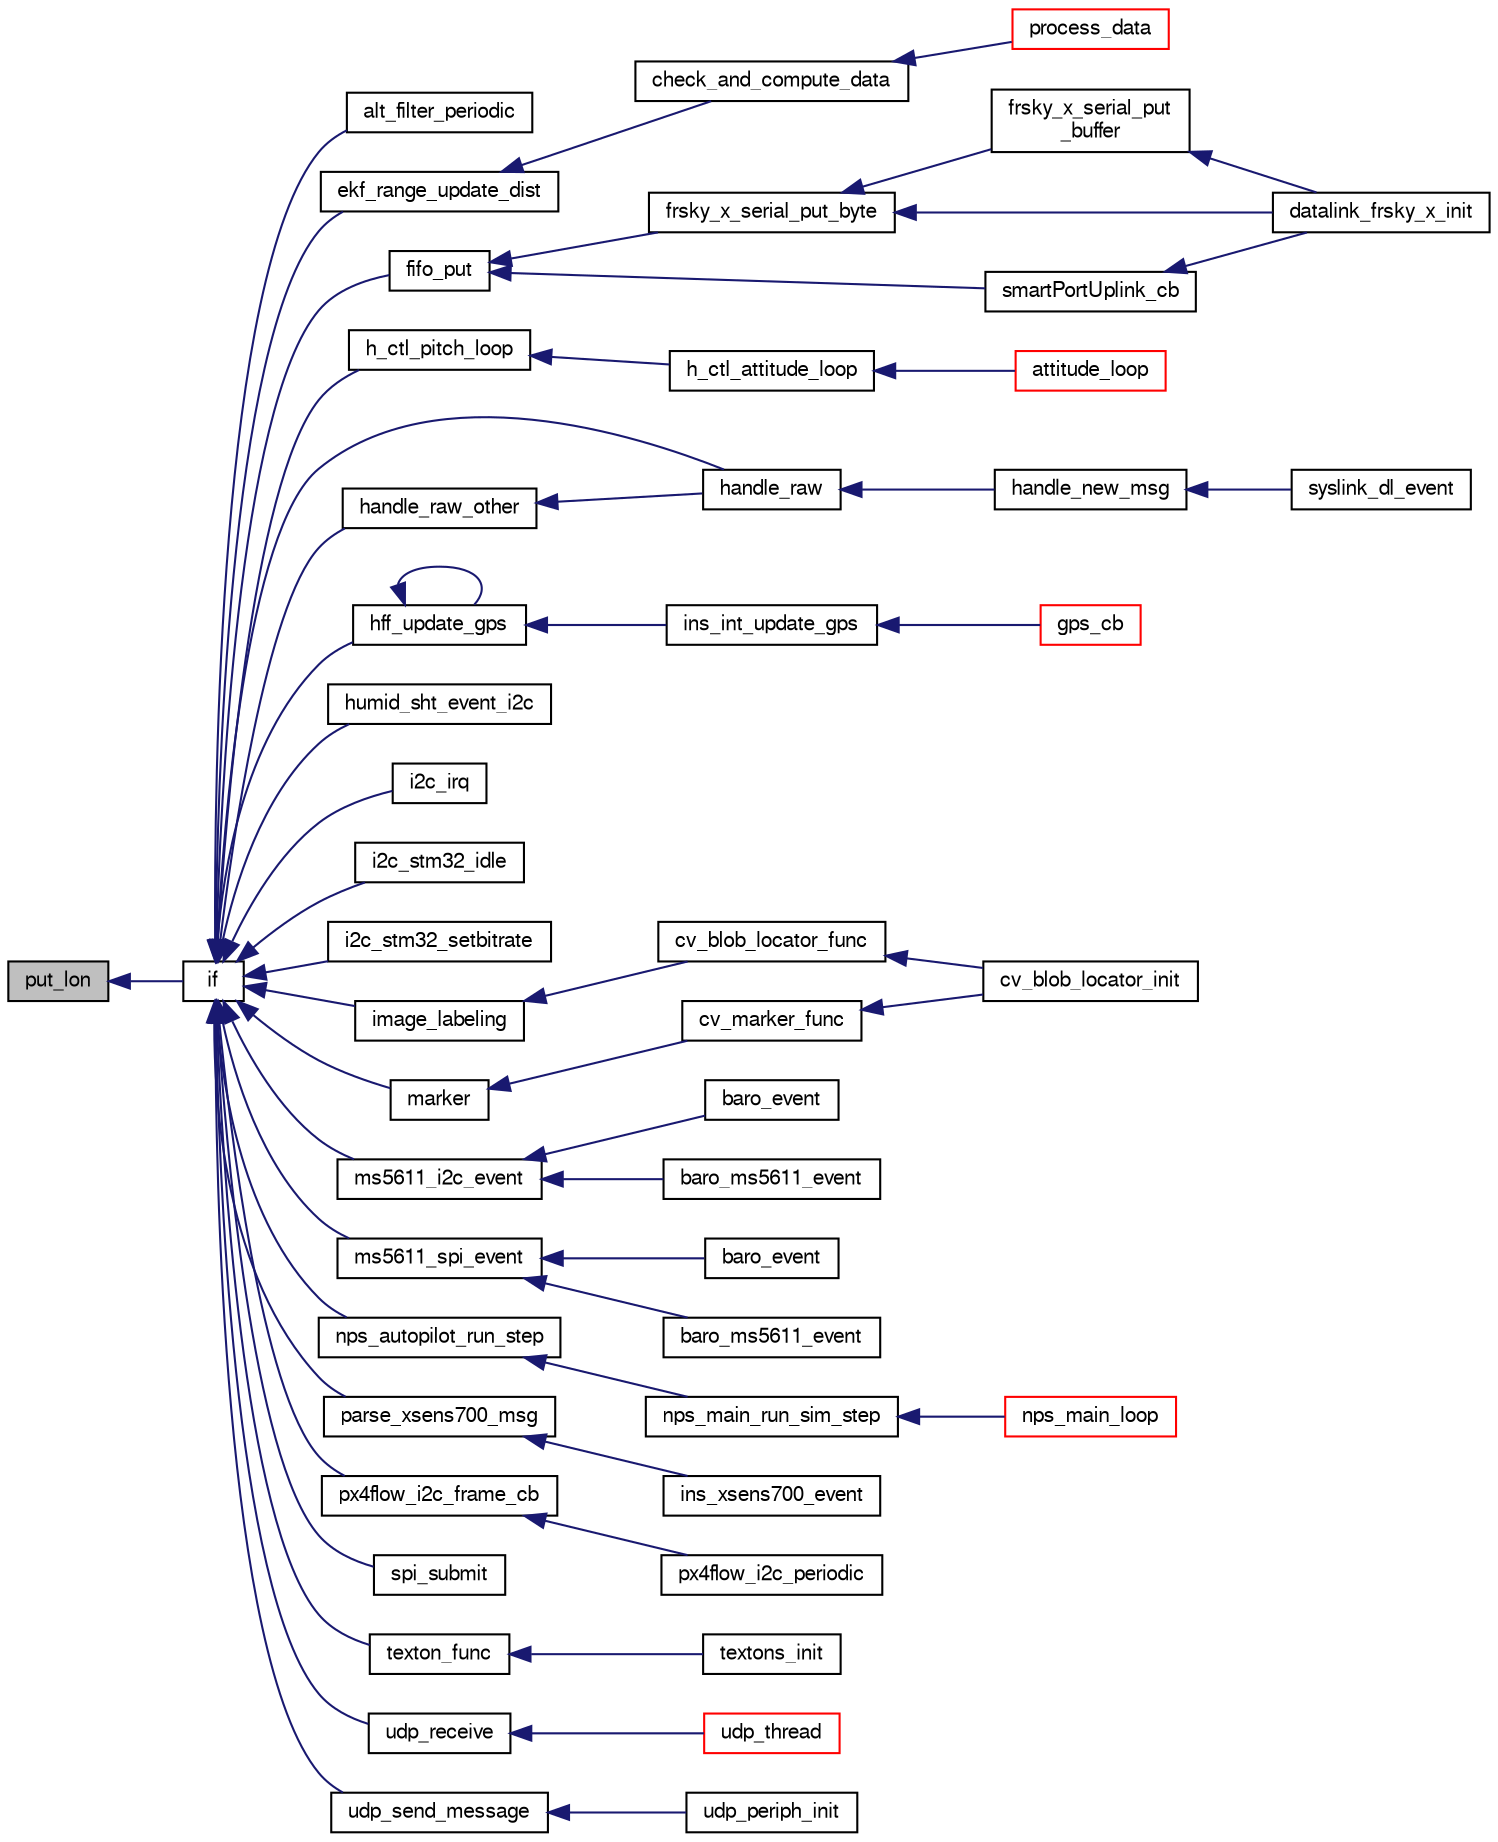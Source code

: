 digraph "put_lon"
{
  edge [fontname="FreeSans",fontsize="10",labelfontname="FreeSans",labelfontsize="10"];
  node [fontname="FreeSans",fontsize="10",shape=record];
  rankdir="LR";
  Node1 [label="put_lon",height=0.2,width=0.4,color="black", fillcolor="grey75", style="filled", fontcolor="black"];
  Node1 -> Node2 [dir="back",color="midnightblue",fontsize="10",style="solid",fontname="FreeSans"];
  Node2 [label="if",height=0.2,width=0.4,color="black", fillcolor="white", style="filled",URL="$e__identification__fr_8c.html#a92cffae21318c1d983c63f3afa2a8d87"];
  Node2 -> Node3 [dir="back",color="midnightblue",fontsize="10",style="solid",fontname="FreeSans"];
  Node3 [label="alt_filter_periodic",height=0.2,width=0.4,color="black", fillcolor="white", style="filled",URL="$alt__filter_8h.html#acb1c5bf01229d55cd2a7542a49e37ec8"];
  Node2 -> Node4 [dir="back",color="midnightblue",fontsize="10",style="solid",fontname="FreeSans"];
  Node4 [label="ekf_range_update_dist",height=0.2,width=0.4,color="black", fillcolor="white", style="filled",URL="$ekf__range_8h.html#a6778974be3a678696790a30c04315a72",tooltip="Update step based on each new distance data. "];
  Node4 -> Node5 [dir="back",color="midnightblue",fontsize="10",style="solid",fontname="FreeSans"];
  Node5 [label="check_and_compute_data",height=0.2,width=0.4,color="black", fillcolor="white", style="filled",URL="$dw1000__arduino_8c.html#a61ebb26ab28d54f27878ffeb87febfe9",tooltip="check new data and compute with the proper algorithm "];
  Node5 -> Node6 [dir="back",color="midnightblue",fontsize="10",style="solid",fontname="FreeSans"];
  Node6 [label="process_data",height=0.2,width=0.4,color="red", fillcolor="white", style="filled",URL="$dw1000__arduino_8c.html#acac53dcc1b2e1d953c1642b3b15afe4c"];
  Node2 -> Node7 [dir="back",color="midnightblue",fontsize="10",style="solid",fontname="FreeSans"];
  Node7 [label="fifo_put",height=0.2,width=0.4,color="black", fillcolor="white", style="filled",URL="$frsky__x_8c.html#ae3001fd8504f8ad30ee40a958da7bf0c"];
  Node7 -> Node8 [dir="back",color="midnightblue",fontsize="10",style="solid",fontname="FreeSans"];
  Node8 [label="frsky_x_serial_put_byte",height=0.2,width=0.4,color="black", fillcolor="white", style="filled",URL="$frsky__x_8c.html#adfc11fb9defc0b2418edb24b1fa921cf"];
  Node8 -> Node9 [dir="back",color="midnightblue",fontsize="10",style="solid",fontname="FreeSans"];
  Node9 [label="frsky_x_serial_put\l_buffer",height=0.2,width=0.4,color="black", fillcolor="white", style="filled",URL="$frsky__x_8c.html#a5dd04719fb15ba4f54c826aca5aae8ad"];
  Node9 -> Node10 [dir="back",color="midnightblue",fontsize="10",style="solid",fontname="FreeSans"];
  Node10 [label="datalink_frsky_x_init",height=0.2,width=0.4,color="black", fillcolor="white", style="filled",URL="$frsky__x_8h.html#a02e506771b84a9f590d180ffc053b11a"];
  Node8 -> Node10 [dir="back",color="midnightblue",fontsize="10",style="solid",fontname="FreeSans"];
  Node7 -> Node11 [dir="back",color="midnightblue",fontsize="10",style="solid",fontname="FreeSans"];
  Node11 [label="smartPortUplink_cb",height=0.2,width=0.4,color="black", fillcolor="white", style="filled",URL="$frsky__x_8c.html#ac745280f849c2fc887d6a00050e20aeb"];
  Node11 -> Node10 [dir="back",color="midnightblue",fontsize="10",style="solid",fontname="FreeSans"];
  Node2 -> Node12 [dir="back",color="midnightblue",fontsize="10",style="solid",fontname="FreeSans"];
  Node12 [label="h_ctl_pitch_loop",height=0.2,width=0.4,color="black", fillcolor="white", style="filled",URL="$stabilization__adaptive_8c.html#a10c9851e192217d5a4e7b6dc98e16c2d"];
  Node12 -> Node13 [dir="back",color="midnightblue",fontsize="10",style="solid",fontname="FreeSans"];
  Node13 [label="h_ctl_attitude_loop",height=0.2,width=0.4,color="black", fillcolor="white", style="filled",URL="$fixedwing_2stabilization_2stabilization__attitude_8h.html#a86f0d47644538be1345aab19c7dc3de4"];
  Node13 -> Node14 [dir="back",color="midnightblue",fontsize="10",style="solid",fontname="FreeSans"];
  Node14 [label="attitude_loop",height=0.2,width=0.4,color="red", fillcolor="white", style="filled",URL="$fixedwing_2autopilot__static_8h.html#a315546d9034361bbc6970b3792dc8b67"];
  Node2 -> Node15 [dir="back",color="midnightblue",fontsize="10",style="solid",fontname="FreeSans"];
  Node15 [label="handle_raw",height=0.2,width=0.4,color="black", fillcolor="white", style="filled",URL="$syslink__dl_8c.html#a9a5fcd9b15a63e5311c8ff49c6f95bb8",tooltip="Handle raw datalink. "];
  Node15 -> Node16 [dir="back",color="midnightblue",fontsize="10",style="solid",fontname="FreeSans"];
  Node16 [label="handle_new_msg",height=0.2,width=0.4,color="black", fillcolor="white", style="filled",URL="$syslink__dl_8c.html#a665fd9a99b5fbbbff1c98a97f1742665",tooltip="New RX message. "];
  Node16 -> Node17 [dir="back",color="midnightblue",fontsize="10",style="solid",fontname="FreeSans"];
  Node17 [label="syslink_dl_event",height=0.2,width=0.4,color="black", fillcolor="white", style="filled",URL="$syslink__dl_8h.html#a248668c76bd51845ed6a42ff3da5f1a9",tooltip="Datalink event. "];
  Node2 -> Node18 [dir="back",color="midnightblue",fontsize="10",style="solid",fontname="FreeSans"];
  Node18 [label="handle_raw_other",height=0.2,width=0.4,color="black", fillcolor="white", style="filled",URL="$syslink__dl_8c.html#aa429086c6c98ffa95fdb0381e67b1285",tooltip="Handle various raw messages. "];
  Node18 -> Node15 [dir="back",color="midnightblue",fontsize="10",style="solid",fontname="FreeSans"];
  Node2 -> Node19 [dir="back",color="midnightblue",fontsize="10",style="solid",fontname="FreeSans"];
  Node19 [label="hff_update_gps",height=0.2,width=0.4,color="black", fillcolor="white", style="filled",URL="$hf__float_8h.html#a72f310874029d3bec298c7161601a57e"];
  Node19 -> Node19 [dir="back",color="midnightblue",fontsize="10",style="solid",fontname="FreeSans"];
  Node19 -> Node20 [dir="back",color="midnightblue",fontsize="10",style="solid",fontname="FreeSans"];
  Node20 [label="ins_int_update_gps",height=0.2,width=0.4,color="black", fillcolor="white", style="filled",URL="$ins__int_8h.html#a54df8c17ccf7a20d6ca09ad0b8f45db3"];
  Node20 -> Node21 [dir="back",color="midnightblue",fontsize="10",style="solid",fontname="FreeSans"];
  Node21 [label="gps_cb",height=0.2,width=0.4,color="red", fillcolor="white", style="filled",URL="$ins__int_8c.html#a1c1656ce80fe1f1ad49fea691164dbf8"];
  Node2 -> Node22 [dir="back",color="midnightblue",fontsize="10",style="solid",fontname="FreeSans"];
  Node22 [label="humid_sht_event_i2c",height=0.2,width=0.4,color="black", fillcolor="white", style="filled",URL="$humid__sht__i2c_8h.html#a9250bbec811cdbcc7c024e084dacc33f"];
  Node2 -> Node23 [dir="back",color="midnightblue",fontsize="10",style="solid",fontname="FreeSans"];
  Node23 [label="i2c_irq",height=0.2,width=0.4,color="black", fillcolor="white", style="filled",URL="$stm32_2mcu__periph_2i2c__arch_8c.html#a9cdca4a1beda37ad7a9a7087252b6bbf"];
  Node2 -> Node24 [dir="back",color="midnightblue",fontsize="10",style="solid",fontname="FreeSans"];
  Node24 [label="i2c_stm32_idle",height=0.2,width=0.4,color="black", fillcolor="white", style="filled",URL="$stm32_2mcu__periph_2i2c__arch_8c.html#ab9e5bad12034eb78fc98e86032eb938c"];
  Node2 -> Node25 [dir="back",color="midnightblue",fontsize="10",style="solid",fontname="FreeSans"];
  Node25 [label="i2c_stm32_setbitrate",height=0.2,width=0.4,color="black", fillcolor="white", style="filled",URL="$stm32_2mcu__periph_2i2c__arch_8c.html#af6c16ded89419dcadd6d658416e9f55c"];
  Node2 -> Node26 [dir="back",color="midnightblue",fontsize="10",style="solid",fontname="FreeSans"];
  Node26 [label="image_labeling",height=0.2,width=0.4,color="black", fillcolor="white", style="filled",URL="$blob__finder_8h.html#a4394ddcfee7f3a3c1ff870b038b2883b"];
  Node26 -> Node27 [dir="back",color="midnightblue",fontsize="10",style="solid",fontname="FreeSans"];
  Node27 [label="cv_blob_locator_func",height=0.2,width=0.4,color="black", fillcolor="white", style="filled",URL="$cv__blob__locator_8c.html#a922c40d2a25e1519548f0d62094d13e0"];
  Node27 -> Node28 [dir="back",color="midnightblue",fontsize="10",style="solid",fontname="FreeSans"];
  Node28 [label="cv_blob_locator_init",height=0.2,width=0.4,color="black", fillcolor="white", style="filled",URL="$cv__blob__locator_8h.html#a03040f93fee504200fd409c45f488e4d"];
  Node2 -> Node29 [dir="back",color="midnightblue",fontsize="10",style="solid",fontname="FreeSans"];
  Node29 [label="marker",height=0.2,width=0.4,color="black", fillcolor="white", style="filled",URL="$imavmarker_8h.html#aafa443822c1c72b0735f92c4656eb669"];
  Node29 -> Node30 [dir="back",color="midnightblue",fontsize="10",style="solid",fontname="FreeSans"];
  Node30 [label="cv_marker_func",height=0.2,width=0.4,color="black", fillcolor="white", style="filled",URL="$cv__blob__locator_8c.html#a095162a58d6a269d84029f8a17a1d359"];
  Node30 -> Node28 [dir="back",color="midnightblue",fontsize="10",style="solid",fontname="FreeSans"];
  Node2 -> Node31 [dir="back",color="midnightblue",fontsize="10",style="solid",fontname="FreeSans"];
  Node31 [label="ms5611_i2c_event",height=0.2,width=0.4,color="black", fillcolor="white", style="filled",URL="$ms5611__i2c_8h.html#a14e55ee13fb38c32b8c0bb6146695ca9"];
  Node31 -> Node32 [dir="back",color="midnightblue",fontsize="10",style="solid",fontname="FreeSans"];
  Node32 [label="baro_event",height=0.2,width=0.4,color="black", fillcolor="white", style="filled",URL="$tawaki_2baro__board_8h.html#a35cf6cc4a308999840a583900a3d35ff"];
  Node31 -> Node33 [dir="back",color="midnightblue",fontsize="10",style="solid",fontname="FreeSans"];
  Node33 [label="baro_ms5611_event",height=0.2,width=0.4,color="black", fillcolor="white", style="filled",URL="$baro__ms5611__spi_8h.html#afd15b3c514cb6c7763b0db2788665185"];
  Node2 -> Node34 [dir="back",color="midnightblue",fontsize="10",style="solid",fontname="FreeSans"];
  Node34 [label="ms5611_spi_event",height=0.2,width=0.4,color="black", fillcolor="white", style="filled",URL="$ms5611__spi_8h.html#a7b23274ad291a9e686044d66f378d91d"];
  Node34 -> Node35 [dir="back",color="midnightblue",fontsize="10",style="solid",fontname="FreeSans"];
  Node35 [label="baro_event",height=0.2,width=0.4,color="black", fillcolor="white", style="filled",URL="$baro__board__ms5611__spi_8c.html#a35cf6cc4a308999840a583900a3d35ff"];
  Node34 -> Node36 [dir="back",color="midnightblue",fontsize="10",style="solid",fontname="FreeSans"];
  Node36 [label="baro_ms5611_event",height=0.2,width=0.4,color="black", fillcolor="white", style="filled",URL="$baro__ms5611__spi_8c.html#afd15b3c514cb6c7763b0db2788665185"];
  Node2 -> Node37 [dir="back",color="midnightblue",fontsize="10",style="solid",fontname="FreeSans"];
  Node37 [label="nps_autopilot_run_step",height=0.2,width=0.4,color="black", fillcolor="white", style="filled",URL="$nps__autopilot__rotorcraft_8c.html#a12870aaa609d4860004be3cec4c8cf2a"];
  Node37 -> Node38 [dir="back",color="midnightblue",fontsize="10",style="solid",fontname="FreeSans"];
  Node38 [label="nps_main_run_sim_step",height=0.2,width=0.4,color="black", fillcolor="white", style="filled",URL="$nps__main__sitl_8c.html#a9a080385e191a932860731e6f511c775"];
  Node38 -> Node39 [dir="back",color="midnightblue",fontsize="10",style="solid",fontname="FreeSans"];
  Node39 [label="nps_main_loop",height=0.2,width=0.4,color="red", fillcolor="white", style="filled",URL="$nps__main__sitl_8c.html#afa201657c19f3eac2d07487bb11a261d"];
  Node2 -> Node40 [dir="back",color="midnightblue",fontsize="10",style="solid",fontname="FreeSans"];
  Node40 [label="parse_xsens700_msg",height=0.2,width=0.4,color="black", fillcolor="white", style="filled",URL="$xsens700_8h.html#ac2454e953f536da139df3af77095c560"];
  Node40 -> Node41 [dir="back",color="midnightblue",fontsize="10",style="solid",fontname="FreeSans"];
  Node41 [label="ins_xsens700_event",height=0.2,width=0.4,color="black", fillcolor="white", style="filled",URL="$ins__xsens700_8h.html#af5b103447ab6c24b2ad38714d258b262"];
  Node2 -> Node42 [dir="back",color="midnightblue",fontsize="10",style="solid",fontname="FreeSans"];
  Node42 [label="px4flow_i2c_frame_cb",height=0.2,width=0.4,color="black", fillcolor="white", style="filled",URL="$px4flow__i2c_8c.html#ad7e1980e7d9d597a3902d1fb1bcb19b9",tooltip="Propagate optical flow information. "];
  Node42 -> Node43 [dir="back",color="midnightblue",fontsize="10",style="solid",fontname="FreeSans"];
  Node43 [label="px4flow_i2c_periodic",height=0.2,width=0.4,color="black", fillcolor="white", style="filled",URL="$px4flow__i2c_8h.html#a4d95252752186b0b1e437955c7eeea8b",tooltip="Poll px4flow for data 152 i2c frames are created per second, so the PX4FLOW can be polled at up to 15..."];
  Node2 -> Node44 [dir="back",color="midnightblue",fontsize="10",style="solid",fontname="FreeSans"];
  Node44 [label="spi_submit",height=0.2,width=0.4,color="black", fillcolor="white", style="filled",URL="$group__spi.html#ga5d383931766cb373ebad0b8bc26d439d",tooltip="Submit a spi transaction. "];
  Node2 -> Node45 [dir="back",color="midnightblue",fontsize="10",style="solid",fontname="FreeSans"];
  Node45 [label="texton_func",height=0.2,width=0.4,color="black", fillcolor="white", style="filled",URL="$textons_8c.html#a5a28ef29bd02e895d11d195fc565526f",tooltip="Main texton processing function that first either loads or learns a dictionary and then extracts the ..."];
  Node45 -> Node46 [dir="back",color="midnightblue",fontsize="10",style="solid",fontname="FreeSans"];
  Node46 [label="textons_init",height=0.2,width=0.4,color="black", fillcolor="white", style="filled",URL="$textons_8h.html#ac363e3fda520a9cc84e35d929f01d62d",tooltip="Initialize. "];
  Node2 -> Node47 [dir="back",color="midnightblue",fontsize="10",style="solid",fontname="FreeSans"];
  Node47 [label="udp_receive",height=0.2,width=0.4,color="black", fillcolor="white", style="filled",URL="$udp_8h.html#a23264d73f7cf6197c139bf6841da1ee2",tooltip="Read bytes from UDP. "];
  Node47 -> Node48 [dir="back",color="midnightblue",fontsize="10",style="solid",fontname="FreeSans"];
  Node48 [label="udp_thread",height=0.2,width=0.4,color="red", fillcolor="white", style="filled",URL="$linux_2mcu__periph_2udp__arch_8c.html#a4228ab15648ebad6b74132335c63635e",tooltip="check for new udp packets to receive or send. "];
  Node2 -> Node49 [dir="back",color="midnightblue",fontsize="10",style="solid",fontname="FreeSans"];
  Node49 [label="udp_send_message",height=0.2,width=0.4,color="black", fillcolor="white", style="filled",URL="$udp_8h.html#acd1365113847d9c844e256228443af2d",tooltip="Send a message. "];
  Node49 -> Node50 [dir="back",color="midnightblue",fontsize="10",style="solid",fontname="FreeSans"];
  Node50 [label="udp_periph_init",height=0.2,width=0.4,color="black", fillcolor="white", style="filled",URL="$udp_8h.html#a1f1d82b302692d0e1c6b01db1b03f6ea",tooltip="Initialize the UDP peripheral. "];
}
